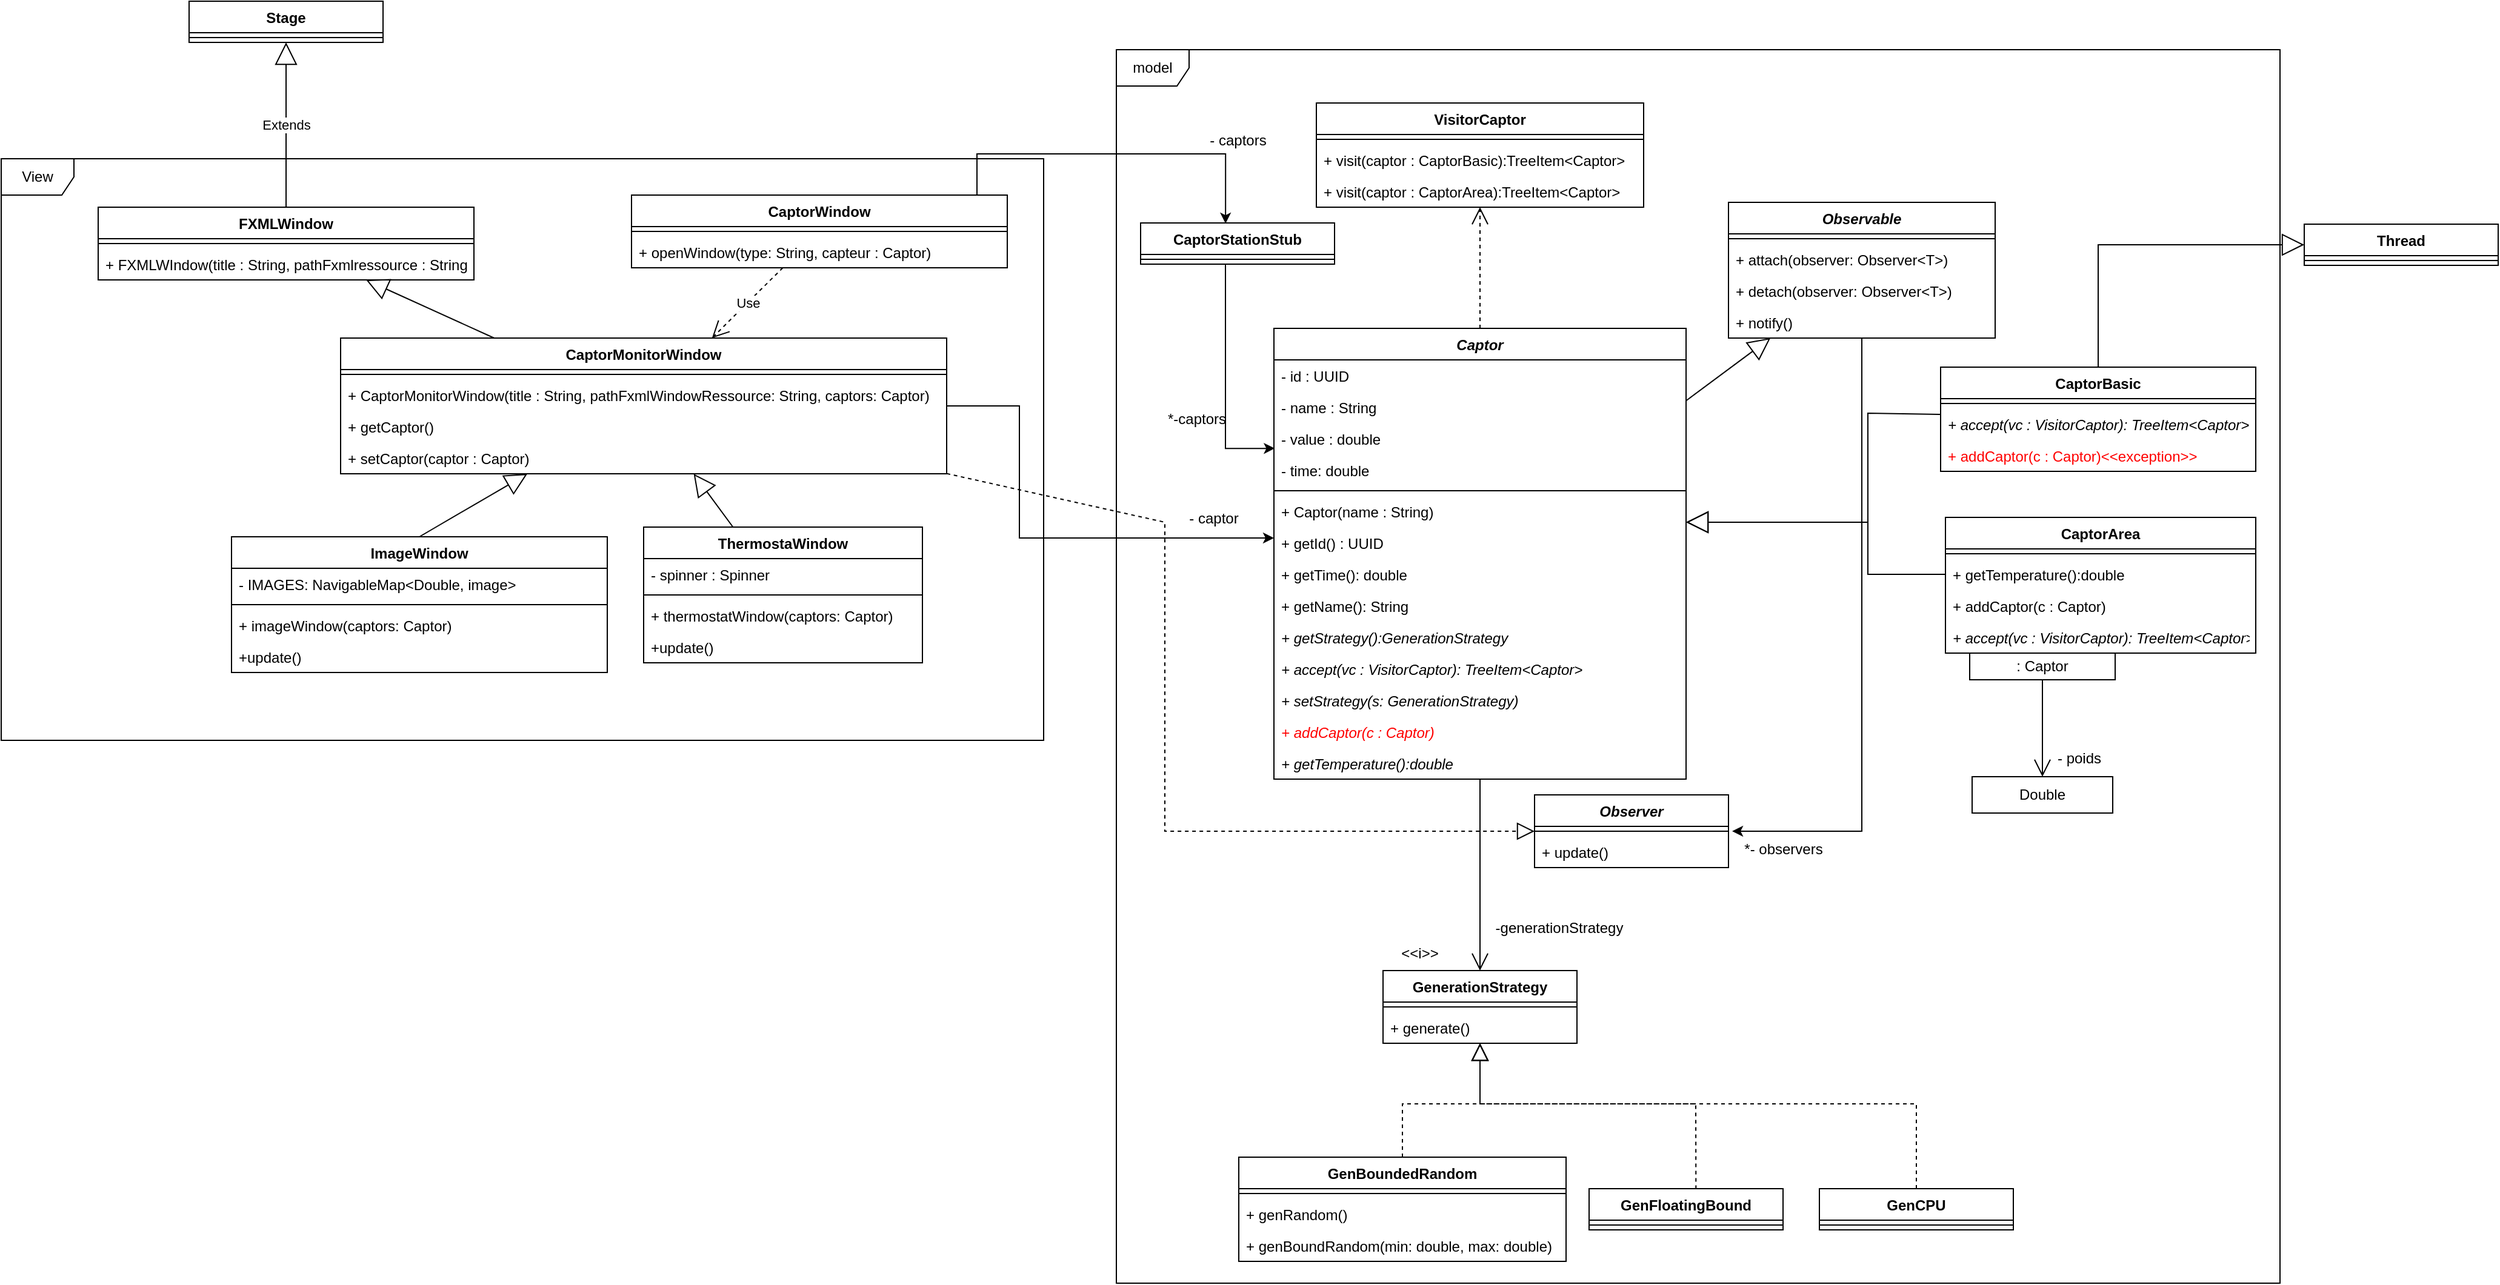 <mxfile version="20.8.5" type="device"><diagram id="obnmp1ZNnLuyj0ZMylp4" name="Page-1"><mxGraphModel dx="821" dy="1060" grid="1" gridSize="10" guides="1" tooltips="1" connect="1" arrows="1" fold="1" page="1" pageScale="1" pageWidth="827" pageHeight="1169" math="0" shadow="0"><root><mxCell id="0"/><mxCell id="1" parent="0"/><mxCell id="BDDol7FRgYRI8xDIHUHE-1" value="Captor" style="swimlane;fontStyle=3;align=center;verticalAlign=top;childLayout=stackLayout;horizontal=1;startSize=26;horizontalStack=0;resizeParent=1;resizeParentMax=0;resizeLast=0;collapsible=1;marginBottom=0;" vertex="1" parent="1"><mxGeometry x="1170" y="430" width="340" height="372" as="geometry"/></mxCell><mxCell id="BDDol7FRgYRI8xDIHUHE-2" value="- id : UUID&#xA;" style="text;strokeColor=none;fillColor=none;align=left;verticalAlign=top;spacingLeft=4;spacingRight=4;overflow=hidden;rotatable=0;points=[[0,0.5],[1,0.5]];portConstraint=eastwest;" vertex="1" parent="BDDol7FRgYRI8xDIHUHE-1"><mxGeometry y="26" width="340" height="26" as="geometry"/></mxCell><mxCell id="BDDol7FRgYRI8xDIHUHE-3" value="- name : String" style="text;strokeColor=none;fillColor=none;align=left;verticalAlign=top;spacingLeft=4;spacingRight=4;overflow=hidden;rotatable=0;points=[[0,0.5],[1,0.5]];portConstraint=eastwest;" vertex="1" parent="BDDol7FRgYRI8xDIHUHE-1"><mxGeometry y="52" width="340" height="26" as="geometry"/></mxCell><mxCell id="BDDol7FRgYRI8xDIHUHE-4" value="- value : double" style="text;strokeColor=none;fillColor=none;align=left;verticalAlign=top;spacingLeft=4;spacingRight=4;overflow=hidden;rotatable=0;points=[[0,0.5],[1,0.5]];portConstraint=eastwest;" vertex="1" parent="BDDol7FRgYRI8xDIHUHE-1"><mxGeometry y="78" width="340" height="26" as="geometry"/></mxCell><mxCell id="BDDol7FRgYRI8xDIHUHE-5" value="- time: double" style="text;strokeColor=none;fillColor=none;align=left;verticalAlign=top;spacingLeft=4;spacingRight=4;overflow=hidden;rotatable=0;points=[[0,0.5],[1,0.5]];portConstraint=eastwest;" vertex="1" parent="BDDol7FRgYRI8xDIHUHE-1"><mxGeometry y="104" width="340" height="26" as="geometry"/></mxCell><mxCell id="BDDol7FRgYRI8xDIHUHE-6" value="" style="line;strokeWidth=1;fillColor=none;align=left;verticalAlign=middle;spacingTop=-1;spacingLeft=3;spacingRight=3;rotatable=0;labelPosition=right;points=[];portConstraint=eastwest;strokeColor=inherit;" vertex="1" parent="BDDol7FRgYRI8xDIHUHE-1"><mxGeometry y="130" width="340" height="8" as="geometry"/></mxCell><mxCell id="BDDol7FRgYRI8xDIHUHE-7" value="+ Captor(name : String)" style="text;strokeColor=none;fillColor=none;align=left;verticalAlign=top;spacingLeft=4;spacingRight=4;overflow=hidden;rotatable=0;points=[[0,0.5],[1,0.5]];portConstraint=eastwest;" vertex="1" parent="BDDol7FRgYRI8xDIHUHE-1"><mxGeometry y="138" width="340" height="26" as="geometry"/></mxCell><mxCell id="BDDol7FRgYRI8xDIHUHE-8" value="+ getId() : UUID" style="text;strokeColor=none;fillColor=none;align=left;verticalAlign=top;spacingLeft=4;spacingRight=4;overflow=hidden;rotatable=0;points=[[0,0.5],[1,0.5]];portConstraint=eastwest;" vertex="1" parent="BDDol7FRgYRI8xDIHUHE-1"><mxGeometry y="164" width="340" height="26" as="geometry"/></mxCell><mxCell id="BDDol7FRgYRI8xDIHUHE-9" value="+ getTime(): double" style="text;strokeColor=none;fillColor=none;align=left;verticalAlign=top;spacingLeft=4;spacingRight=4;overflow=hidden;rotatable=0;points=[[0,0.5],[1,0.5]];portConstraint=eastwest;" vertex="1" parent="BDDol7FRgYRI8xDIHUHE-1"><mxGeometry y="190" width="340" height="26" as="geometry"/></mxCell><mxCell id="BDDol7FRgYRI8xDIHUHE-10" value="+ getName(): String" style="text;strokeColor=none;fillColor=none;align=left;verticalAlign=top;spacingLeft=4;spacingRight=4;overflow=hidden;rotatable=0;points=[[0,0.5],[1,0.5]];portConstraint=eastwest;" vertex="1" parent="BDDol7FRgYRI8xDIHUHE-1"><mxGeometry y="216" width="340" height="26" as="geometry"/></mxCell><mxCell id="BDDol7FRgYRI8xDIHUHE-11" value="+ getStrategy():GenerationStrategy" style="text;strokeColor=none;fillColor=none;align=left;verticalAlign=top;spacingLeft=4;spacingRight=4;overflow=hidden;rotatable=0;points=[[0,0.5],[1,0.5]];portConstraint=eastwest;fontStyle=2" vertex="1" parent="BDDol7FRgYRI8xDIHUHE-1"><mxGeometry y="242" width="340" height="26" as="geometry"/></mxCell><mxCell id="BDDol7FRgYRI8xDIHUHE-105" value="+ accept(vc : VisitorCaptor): TreeItem&lt;Captor&gt;" style="text;strokeColor=none;fillColor=none;align=left;verticalAlign=top;spacingLeft=4;spacingRight=4;overflow=hidden;rotatable=0;points=[[0,0.5],[1,0.5]];portConstraint=eastwest;fontStyle=2" vertex="1" parent="BDDol7FRgYRI8xDIHUHE-1"><mxGeometry y="268" width="340" height="26" as="geometry"/></mxCell><mxCell id="BDDol7FRgYRI8xDIHUHE-12" value="+ setStrategy(s: GenerationStrategy)" style="text;strokeColor=none;fillColor=none;align=left;verticalAlign=top;spacingLeft=4;spacingRight=4;overflow=hidden;rotatable=0;points=[[0,0.5],[1,0.5]];portConstraint=eastwest;fontStyle=2" vertex="1" parent="BDDol7FRgYRI8xDIHUHE-1"><mxGeometry y="294" width="340" height="26" as="geometry"/></mxCell><mxCell id="BDDol7FRgYRI8xDIHUHE-13" value="+ addCaptor(c : Captor)" style="text;strokeColor=none;fillColor=none;align=left;verticalAlign=top;spacingLeft=4;spacingRight=4;overflow=hidden;rotatable=0;points=[[0,0.5],[1,0.5]];portConstraint=eastwest;fontColor=#FF0000;fontStyle=2" vertex="1" parent="BDDol7FRgYRI8xDIHUHE-1"><mxGeometry y="320" width="340" height="26" as="geometry"/></mxCell><mxCell id="BDDol7FRgYRI8xDIHUHE-14" value="+ getTemperature():double" style="text;strokeColor=none;fillColor=none;align=left;verticalAlign=top;spacingLeft=4;spacingRight=4;overflow=hidden;rotatable=0;points=[[0,0.5],[1,0.5]];portConstraint=eastwest;fontStyle=2" vertex="1" parent="BDDol7FRgYRI8xDIHUHE-1"><mxGeometry y="346" width="340" height="26" as="geometry"/></mxCell><mxCell id="BDDol7FRgYRI8xDIHUHE-15" style="edgeStyle=orthogonalEdgeStyle;rounded=0;orthogonalLoop=1;jettySize=auto;html=1;entryX=1.019;entryY=-0.154;entryDx=0;entryDy=0;entryPerimeter=0;" edge="1" parent="1" source="BDDol7FRgYRI8xDIHUHE-16" target="BDDol7FRgYRI8xDIHUHE-51"><mxGeometry relative="1" as="geometry"/></mxCell><mxCell id="BDDol7FRgYRI8xDIHUHE-16" value="Observable" style="swimlane;fontStyle=3;align=center;verticalAlign=top;childLayout=stackLayout;horizontal=1;startSize=26;horizontalStack=0;resizeParent=1;resizeParentMax=0;resizeLast=0;collapsible=1;marginBottom=0;" vertex="1" parent="1"><mxGeometry x="1545" y="326" width="220" height="112" as="geometry"/></mxCell><mxCell id="BDDol7FRgYRI8xDIHUHE-17" value="" style="line;strokeWidth=1;fillColor=none;align=left;verticalAlign=middle;spacingTop=-1;spacingLeft=3;spacingRight=3;rotatable=0;labelPosition=right;points=[];portConstraint=eastwest;strokeColor=inherit;" vertex="1" parent="BDDol7FRgYRI8xDIHUHE-16"><mxGeometry y="26" width="220" height="8" as="geometry"/></mxCell><mxCell id="BDDol7FRgYRI8xDIHUHE-18" value="+ attach(observer: Observer&lt;T&gt;)" style="text;strokeColor=none;fillColor=none;align=left;verticalAlign=top;spacingLeft=4;spacingRight=4;overflow=hidden;rotatable=0;points=[[0,0.5],[1,0.5]];portConstraint=eastwest;" vertex="1" parent="BDDol7FRgYRI8xDIHUHE-16"><mxGeometry y="34" width="220" height="26" as="geometry"/></mxCell><mxCell id="BDDol7FRgYRI8xDIHUHE-19" value="+ detach(observer: Observer&lt;T&gt;)" style="text;strokeColor=none;fillColor=none;align=left;verticalAlign=top;spacingLeft=4;spacingRight=4;overflow=hidden;rotatable=0;points=[[0,0.5],[1,0.5]];portConstraint=eastwest;" vertex="1" parent="BDDol7FRgYRI8xDIHUHE-16"><mxGeometry y="60" width="220" height="26" as="geometry"/></mxCell><mxCell id="BDDol7FRgYRI8xDIHUHE-20" value="+ notify()" style="text;strokeColor=none;fillColor=none;align=left;verticalAlign=top;spacingLeft=4;spacingRight=4;overflow=hidden;rotatable=0;points=[[0,0.5],[1,0.5]];portConstraint=eastwest;" vertex="1" parent="BDDol7FRgYRI8xDIHUHE-16"><mxGeometry y="86" width="220" height="26" as="geometry"/></mxCell><mxCell id="BDDol7FRgYRI8xDIHUHE-21" value="View" style="shape=umlFrame;whiteSpace=wrap;html=1;" vertex="1" parent="1"><mxGeometry x="120" y="290" width="860" height="480" as="geometry"/></mxCell><mxCell id="BDDol7FRgYRI8xDIHUHE-22" value="FXMLWindow" style="swimlane;fontStyle=1;align=center;verticalAlign=top;childLayout=stackLayout;horizontal=1;startSize=26;horizontalStack=0;resizeParent=1;resizeParentMax=0;resizeLast=0;collapsible=1;marginBottom=0;" vertex="1" parent="1"><mxGeometry x="200" y="330" width="310" height="60" as="geometry"/></mxCell><mxCell id="BDDol7FRgYRI8xDIHUHE-23" value="" style="line;strokeWidth=1;fillColor=none;align=left;verticalAlign=middle;spacingTop=-1;spacingLeft=3;spacingRight=3;rotatable=0;labelPosition=right;points=[];portConstraint=eastwest;strokeColor=inherit;" vertex="1" parent="BDDol7FRgYRI8xDIHUHE-22"><mxGeometry y="26" width="310" height="8" as="geometry"/></mxCell><mxCell id="BDDol7FRgYRI8xDIHUHE-24" value="+ FXMLWIndow(title : String, pathFxmlressource : String)" style="text;strokeColor=none;fillColor=none;align=left;verticalAlign=top;spacingLeft=4;spacingRight=4;overflow=hidden;rotatable=0;points=[[0,0.5],[1,0.5]];portConstraint=eastwest;" vertex="1" parent="BDDol7FRgYRI8xDIHUHE-22"><mxGeometry y="34" width="310" height="26" as="geometry"/></mxCell><mxCell id="BDDol7FRgYRI8xDIHUHE-25" style="edgeStyle=orthogonalEdgeStyle;rounded=0;orthogonalLoop=1;jettySize=auto;html=1;" edge="1" parent="1" source="BDDol7FRgYRI8xDIHUHE-26" target="BDDol7FRgYRI8xDIHUHE-1"><mxGeometry relative="1" as="geometry"><Array as="points"><mxPoint x="960" y="494"/><mxPoint x="960" y="603"/></Array></mxGeometry></mxCell><mxCell id="BDDol7FRgYRI8xDIHUHE-26" value="CaptorMonitorWindow" style="swimlane;fontStyle=1;align=center;verticalAlign=top;childLayout=stackLayout;horizontal=1;startSize=26;horizontalStack=0;resizeParent=1;resizeParentMax=0;resizeLast=0;collapsible=1;marginBottom=0;" vertex="1" parent="1"><mxGeometry x="400" y="438" width="500" height="112" as="geometry"/></mxCell><mxCell id="BDDol7FRgYRI8xDIHUHE-27" value="" style="line;strokeWidth=1;fillColor=none;align=left;verticalAlign=middle;spacingTop=-1;spacingLeft=3;spacingRight=3;rotatable=0;labelPosition=right;points=[];portConstraint=eastwest;strokeColor=inherit;" vertex="1" parent="BDDol7FRgYRI8xDIHUHE-26"><mxGeometry y="26" width="500" height="8" as="geometry"/></mxCell><mxCell id="BDDol7FRgYRI8xDIHUHE-28" value="+ CaptorMonitorWindow(title : String, pathFxmlWindowRessource: String, captors: Captor)" style="text;strokeColor=none;fillColor=none;align=left;verticalAlign=top;spacingLeft=4;spacingRight=4;overflow=hidden;rotatable=0;points=[[0,0.5],[1,0.5]];portConstraint=eastwest;" vertex="1" parent="BDDol7FRgYRI8xDIHUHE-26"><mxGeometry y="34" width="500" height="26" as="geometry"/></mxCell><mxCell id="BDDol7FRgYRI8xDIHUHE-29" value="+ getCaptor()&#xA;" style="text;strokeColor=none;fillColor=none;align=left;verticalAlign=top;spacingLeft=4;spacingRight=4;overflow=hidden;rotatable=0;points=[[0,0.5],[1,0.5]];portConstraint=eastwest;" vertex="1" parent="BDDol7FRgYRI8xDIHUHE-26"><mxGeometry y="60" width="500" height="26" as="geometry"/></mxCell><mxCell id="BDDol7FRgYRI8xDIHUHE-30" value="+ setCaptor(captor : Captor)&#xA;" style="text;strokeColor=none;fillColor=none;align=left;verticalAlign=top;spacingLeft=4;spacingRight=4;overflow=hidden;rotatable=0;points=[[0,0.5],[1,0.5]];portConstraint=eastwest;" vertex="1" parent="BDDol7FRgYRI8xDIHUHE-26"><mxGeometry y="86" width="500" height="26" as="geometry"/></mxCell><mxCell id="BDDol7FRgYRI8xDIHUHE-32" value="ImageWindow" style="swimlane;fontStyle=1;align=center;verticalAlign=top;childLayout=stackLayout;horizontal=1;startSize=26;horizontalStack=0;resizeParent=1;resizeParentMax=0;resizeLast=0;collapsible=1;marginBottom=0;" vertex="1" parent="1"><mxGeometry x="310" y="602" width="310" height="112" as="geometry"/></mxCell><mxCell id="BDDol7FRgYRI8xDIHUHE-33" value="- IMAGES: NavigableMap&lt;Double, image&gt;" style="text;strokeColor=none;fillColor=none;align=left;verticalAlign=top;spacingLeft=4;spacingRight=4;overflow=hidden;rotatable=0;points=[[0,0.5],[1,0.5]];portConstraint=eastwest;" vertex="1" parent="BDDol7FRgYRI8xDIHUHE-32"><mxGeometry y="26" width="310" height="26" as="geometry"/></mxCell><mxCell id="BDDol7FRgYRI8xDIHUHE-34" value="" style="line;strokeWidth=1;fillColor=none;align=left;verticalAlign=middle;spacingTop=-1;spacingLeft=3;spacingRight=3;rotatable=0;labelPosition=right;points=[];portConstraint=eastwest;strokeColor=inherit;" vertex="1" parent="BDDol7FRgYRI8xDIHUHE-32"><mxGeometry y="52" width="310" height="8" as="geometry"/></mxCell><mxCell id="BDDol7FRgYRI8xDIHUHE-35" value="+ imageWindow(captors: Captor)" style="text;strokeColor=none;fillColor=none;align=left;verticalAlign=top;spacingLeft=4;spacingRight=4;overflow=hidden;rotatable=0;points=[[0,0.5],[1,0.5]];portConstraint=eastwest;" vertex="1" parent="BDDol7FRgYRI8xDIHUHE-32"><mxGeometry y="60" width="310" height="26" as="geometry"/></mxCell><mxCell id="BDDol7FRgYRI8xDIHUHE-36" value="+update()" style="text;strokeColor=none;fillColor=none;align=left;verticalAlign=top;spacingLeft=4;spacingRight=4;overflow=hidden;rotatable=0;points=[[0,0.5],[1,0.5]];portConstraint=eastwest;" vertex="1" parent="BDDol7FRgYRI8xDIHUHE-32"><mxGeometry y="86" width="310" height="26" as="geometry"/></mxCell><mxCell id="BDDol7FRgYRI8xDIHUHE-37" value="" style="endArrow=block;endSize=16;endFill=0;html=1;rounded=0;exitX=0.5;exitY=0;exitDx=0;exitDy=0;" edge="1" parent="1" source="BDDol7FRgYRI8xDIHUHE-32" target="BDDol7FRgYRI8xDIHUHE-26"><mxGeometry width="160" relative="1" as="geometry"><mxPoint x="790" y="750" as="sourcePoint"/><mxPoint x="950" y="750" as="targetPoint"/></mxGeometry></mxCell><mxCell id="BDDol7FRgYRI8xDIHUHE-38" value="ThermostaWindow" style="swimlane;fontStyle=1;align=center;verticalAlign=top;childLayout=stackLayout;horizontal=1;startSize=26;horizontalStack=0;resizeParent=1;resizeParentMax=0;resizeLast=0;collapsible=1;marginBottom=0;" vertex="1" parent="1"><mxGeometry x="650" y="594" width="230" height="112" as="geometry"/></mxCell><mxCell id="BDDol7FRgYRI8xDIHUHE-39" value="- spinner : Spinner" style="text;strokeColor=none;fillColor=none;align=left;verticalAlign=top;spacingLeft=4;spacingRight=4;overflow=hidden;rotatable=0;points=[[0,0.5],[1,0.5]];portConstraint=eastwest;" vertex="1" parent="BDDol7FRgYRI8xDIHUHE-38"><mxGeometry y="26" width="230" height="26" as="geometry"/></mxCell><mxCell id="BDDol7FRgYRI8xDIHUHE-40" value="" style="line;strokeWidth=1;fillColor=none;align=left;verticalAlign=middle;spacingTop=-1;spacingLeft=3;spacingRight=3;rotatable=0;labelPosition=right;points=[];portConstraint=eastwest;strokeColor=inherit;" vertex="1" parent="BDDol7FRgYRI8xDIHUHE-38"><mxGeometry y="52" width="230" height="8" as="geometry"/></mxCell><mxCell id="BDDol7FRgYRI8xDIHUHE-41" value="+ thermostatWindow(captors: Captor)" style="text;strokeColor=none;fillColor=none;align=left;verticalAlign=top;spacingLeft=4;spacingRight=4;overflow=hidden;rotatable=0;points=[[0,0.5],[1,0.5]];portConstraint=eastwest;" vertex="1" parent="BDDol7FRgYRI8xDIHUHE-38"><mxGeometry y="60" width="230" height="26" as="geometry"/></mxCell><mxCell id="BDDol7FRgYRI8xDIHUHE-42" value="+update()" style="text;strokeColor=none;fillColor=none;align=left;verticalAlign=top;spacingLeft=4;spacingRight=4;overflow=hidden;rotatable=0;points=[[0,0.5],[1,0.5]];portConstraint=eastwest;" vertex="1" parent="BDDol7FRgYRI8xDIHUHE-38"><mxGeometry y="86" width="230" height="26" as="geometry"/></mxCell><mxCell id="BDDol7FRgYRI8xDIHUHE-43" value="" style="endArrow=block;endSize=16;endFill=0;html=1;rounded=0;" edge="1" parent="1" source="BDDol7FRgYRI8xDIHUHE-38" target="BDDol7FRgYRI8xDIHUHE-26"><mxGeometry width="160" relative="1" as="geometry"><mxPoint x="560" y="670" as="sourcePoint"/><mxPoint x="720" y="670" as="targetPoint"/></mxGeometry></mxCell><mxCell id="BDDol7FRgYRI8xDIHUHE-44" style="edgeStyle=orthogonalEdgeStyle;rounded=0;orthogonalLoop=1;jettySize=auto;html=1;entryX=0.438;entryY=0.015;entryDx=0;entryDy=0;entryPerimeter=0;" edge="1" parent="1" source="BDDol7FRgYRI8xDIHUHE-45" target="BDDol7FRgYRI8xDIHUHE-54"><mxGeometry relative="1" as="geometry"><Array as="points"><mxPoint x="925" y="286"/><mxPoint x="1130" y="286"/></Array></mxGeometry></mxCell><mxCell id="BDDol7FRgYRI8xDIHUHE-45" value="CaptorWindow" style="swimlane;fontStyle=1;align=center;verticalAlign=top;childLayout=stackLayout;horizontal=1;startSize=26;horizontalStack=0;resizeParent=1;resizeParentMax=0;resizeLast=0;collapsible=1;marginBottom=0;" vertex="1" parent="1"><mxGeometry x="640" y="320" width="310" height="60" as="geometry"/></mxCell><mxCell id="BDDol7FRgYRI8xDIHUHE-46" value="" style="line;strokeWidth=1;fillColor=none;align=left;verticalAlign=middle;spacingTop=-1;spacingLeft=3;spacingRight=3;rotatable=0;labelPosition=right;points=[];portConstraint=eastwest;strokeColor=inherit;" vertex="1" parent="BDDol7FRgYRI8xDIHUHE-45"><mxGeometry y="26" width="310" height="8" as="geometry"/></mxCell><mxCell id="BDDol7FRgYRI8xDIHUHE-47" value="+ openWindow(type: String, capteur : Captor)" style="text;strokeColor=none;fillColor=none;align=left;verticalAlign=top;spacingLeft=4;spacingRight=4;overflow=hidden;rotatable=0;points=[[0,0.5],[1,0.5]];portConstraint=eastwest;" vertex="1" parent="BDDol7FRgYRI8xDIHUHE-45"><mxGeometry y="34" width="310" height="26" as="geometry"/></mxCell><mxCell id="BDDol7FRgYRI8xDIHUHE-48" value="" style="endArrow=block;endSize=16;endFill=0;html=1;rounded=0;" edge="1" parent="1" source="BDDol7FRgYRI8xDIHUHE-26" target="BDDol7FRgYRI8xDIHUHE-22"><mxGeometry width="160" relative="1" as="geometry"><mxPoint x="560" y="670" as="sourcePoint"/><mxPoint x="720" y="670" as="targetPoint"/></mxGeometry></mxCell><mxCell id="BDDol7FRgYRI8xDIHUHE-49" value="Observer" style="swimlane;fontStyle=3;align=center;verticalAlign=top;childLayout=stackLayout;horizontal=1;startSize=26;horizontalStack=0;resizeParent=1;resizeParentMax=0;resizeLast=0;collapsible=1;marginBottom=0;" vertex="1" parent="1"><mxGeometry x="1385" y="815" width="160" height="60" as="geometry"/></mxCell><mxCell id="BDDol7FRgYRI8xDIHUHE-50" value="" style="line;strokeWidth=1;fillColor=none;align=left;verticalAlign=middle;spacingTop=-1;spacingLeft=3;spacingRight=3;rotatable=0;labelPosition=right;points=[];portConstraint=eastwest;strokeColor=inherit;" vertex="1" parent="BDDol7FRgYRI8xDIHUHE-49"><mxGeometry y="26" width="160" height="8" as="geometry"/></mxCell><mxCell id="BDDol7FRgYRI8xDIHUHE-51" value="+ update()" style="text;strokeColor=none;fillColor=none;align=left;verticalAlign=top;spacingLeft=4;spacingRight=4;overflow=hidden;rotatable=0;points=[[0,0.5],[1,0.5]];portConstraint=eastwest;" vertex="1" parent="BDDol7FRgYRI8xDIHUHE-49"><mxGeometry y="34" width="160" height="26" as="geometry"/></mxCell><mxCell id="BDDol7FRgYRI8xDIHUHE-52" value="" style="endArrow=block;endSize=16;endFill=0;html=1;rounded=0;" edge="1" parent="1" source="BDDol7FRgYRI8xDIHUHE-1" target="BDDol7FRgYRI8xDIHUHE-16"><mxGeometry width="160" relative="1" as="geometry"><mxPoint x="1080" y="680" as="sourcePoint"/><mxPoint x="1240" y="680" as="targetPoint"/></mxGeometry></mxCell><mxCell id="BDDol7FRgYRI8xDIHUHE-53" style="edgeStyle=orthogonalEdgeStyle;rounded=0;orthogonalLoop=1;jettySize=auto;html=1;entryX=0.002;entryY=0.81;entryDx=0;entryDy=0;entryPerimeter=0;" edge="1" parent="1" source="BDDol7FRgYRI8xDIHUHE-54" target="BDDol7FRgYRI8xDIHUHE-4"><mxGeometry relative="1" as="geometry"><Array as="points"><mxPoint x="1130" y="529"/></Array></mxGeometry></mxCell><mxCell id="BDDol7FRgYRI8xDIHUHE-54" value="CaptorStationStub" style="swimlane;fontStyle=1;align=center;verticalAlign=top;childLayout=stackLayout;horizontal=1;startSize=26;horizontalStack=0;resizeParent=1;resizeParentMax=0;resizeLast=0;collapsible=1;marginBottom=0;" vertex="1" parent="1"><mxGeometry x="1060" y="343" width="160" height="34" as="geometry"/></mxCell><mxCell id="BDDol7FRgYRI8xDIHUHE-55" value="" style="line;strokeWidth=1;fillColor=none;align=left;verticalAlign=middle;spacingTop=-1;spacingLeft=3;spacingRight=3;rotatable=0;labelPosition=right;points=[];portConstraint=eastwest;strokeColor=inherit;" vertex="1" parent="BDDol7FRgYRI8xDIHUHE-54"><mxGeometry y="26" width="160" height="8" as="geometry"/></mxCell><mxCell id="BDDol7FRgYRI8xDIHUHE-56" value="*-captors" style="text;html=1;align=center;verticalAlign=middle;resizable=0;points=[];autosize=1;strokeColor=none;fillColor=none;" vertex="1" parent="1"><mxGeometry x="1071" y="490" width="70" height="30" as="geometry"/></mxCell><mxCell id="BDDol7FRgYRI8xDIHUHE-57" value="- captor" style="text;html=1;resizable=0;autosize=1;align=center;verticalAlign=middle;points=[];fillColor=none;strokeColor=none;rounded=0;" vertex="1" parent="1"><mxGeometry x="1090" y="572" width="60" height="30" as="geometry"/></mxCell><mxCell id="BDDol7FRgYRI8xDIHUHE-58" value="" style="endArrow=block;dashed=1;endFill=0;endSize=12;html=1;rounded=0;" edge="1" parent="1" source="BDDol7FRgYRI8xDIHUHE-26" target="BDDol7FRgYRI8xDIHUHE-49"><mxGeometry width="160" relative="1" as="geometry"><mxPoint x="1160" y="680" as="sourcePoint"/><mxPoint x="1320" y="680" as="targetPoint"/><Array as="points"><mxPoint x="1080" y="590"/><mxPoint x="1080" y="845"/></Array></mxGeometry></mxCell><mxCell id="BDDol7FRgYRI8xDIHUHE-59" value="*- observers" style="text;html=1;align=center;verticalAlign=middle;resizable=0;points=[];autosize=1;strokeColor=none;fillColor=none;" vertex="1" parent="1"><mxGeometry x="1545" y="845" width="90" height="30" as="geometry"/></mxCell><mxCell id="BDDol7FRgYRI8xDIHUHE-60" value="Use" style="endArrow=open;endSize=12;dashed=1;html=1;rounded=0;" edge="1" parent="1" source="BDDol7FRgYRI8xDIHUHE-45" target="BDDol7FRgYRI8xDIHUHE-26"><mxGeometry width="160" relative="1" as="geometry"><mxPoint x="730" y="670" as="sourcePoint"/><mxPoint x="890" y="670" as="targetPoint"/></mxGeometry></mxCell><mxCell id="BDDol7FRgYRI8xDIHUHE-61" value="- captors" style="text;html=1;align=center;verticalAlign=middle;resizable=0;points=[];autosize=1;strokeColor=none;fillColor=none;" vertex="1" parent="1"><mxGeometry x="1105" y="260" width="70" height="30" as="geometry"/></mxCell><mxCell id="BDDol7FRgYRI8xDIHUHE-62" value="Stage" style="swimlane;fontStyle=1;align=center;verticalAlign=top;childLayout=stackLayout;horizontal=1;startSize=26;horizontalStack=0;resizeParent=1;resizeParentMax=0;resizeLast=0;collapsible=1;marginBottom=0;" vertex="1" parent="1"><mxGeometry x="275" y="160" width="160" height="34" as="geometry"/></mxCell><mxCell id="BDDol7FRgYRI8xDIHUHE-63" value="" style="line;strokeWidth=1;fillColor=none;align=left;verticalAlign=middle;spacingTop=-1;spacingLeft=3;spacingRight=3;rotatable=0;labelPosition=right;points=[];portConstraint=eastwest;strokeColor=inherit;" vertex="1" parent="BDDol7FRgYRI8xDIHUHE-62"><mxGeometry y="26" width="160" height="8" as="geometry"/></mxCell><mxCell id="BDDol7FRgYRI8xDIHUHE-64" value="Extends" style="endArrow=block;endSize=16;endFill=0;html=1;rounded=0;" edge="1" parent="1" source="BDDol7FRgYRI8xDIHUHE-22" target="BDDol7FRgYRI8xDIHUHE-62"><mxGeometry width="160" relative="1" as="geometry"><mxPoint x="460" y="670" as="sourcePoint"/><mxPoint x="620" y="670" as="targetPoint"/></mxGeometry></mxCell><mxCell id="BDDol7FRgYRI8xDIHUHE-65" value="model" style="shape=umlFrame;whiteSpace=wrap;html=1;" vertex="1" parent="1"><mxGeometry x="1040" y="200" width="960" height="1018" as="geometry"/></mxCell><mxCell id="BDDol7FRgYRI8xDIHUHE-66" value="&amp;lt;&amp;lt;i&amp;gt;&amp;gt;" style="text;html=1;align=center;verticalAlign=middle;resizable=0;points=[];autosize=1;strokeColor=none;fillColor=none;" vertex="1" parent="1"><mxGeometry x="1265" y="931" width="50" height="30" as="geometry"/></mxCell><mxCell id="BDDol7FRgYRI8xDIHUHE-67" value="GenerationStrategy" style="swimlane;fontStyle=1;align=center;verticalAlign=top;childLayout=stackLayout;horizontal=1;startSize=26;horizontalStack=0;resizeParent=1;resizeParentMax=0;resizeLast=0;collapsible=1;marginBottom=0;" vertex="1" parent="1"><mxGeometry x="1260" y="960" width="160" height="60" as="geometry"/></mxCell><mxCell id="BDDol7FRgYRI8xDIHUHE-68" value="" style="line;strokeWidth=1;fillColor=none;align=left;verticalAlign=middle;spacingTop=-1;spacingLeft=3;spacingRight=3;rotatable=0;labelPosition=right;points=[];portConstraint=eastwest;strokeColor=inherit;" vertex="1" parent="BDDol7FRgYRI8xDIHUHE-67"><mxGeometry y="26" width="160" height="8" as="geometry"/></mxCell><mxCell id="BDDol7FRgYRI8xDIHUHE-69" value="+ generate()" style="text;strokeColor=none;fillColor=none;align=left;verticalAlign=top;spacingLeft=4;spacingRight=4;overflow=hidden;rotatable=0;points=[[0,0.5],[1,0.5]];portConstraint=eastwest;" vertex="1" parent="BDDol7FRgYRI8xDIHUHE-67"><mxGeometry y="34" width="160" height="26" as="geometry"/></mxCell><mxCell id="BDDol7FRgYRI8xDIHUHE-70" value="" style="endArrow=open;endFill=1;endSize=12;html=1;rounded=0;" edge="1" parent="1" source="BDDol7FRgYRI8xDIHUHE-14" target="BDDol7FRgYRI8xDIHUHE-67"><mxGeometry width="160" relative="1" as="geometry"><mxPoint x="930" y="870" as="sourcePoint"/><mxPoint x="1090" y="870" as="targetPoint"/><Array as="points"><mxPoint x="1340" y="840"/></Array></mxGeometry></mxCell><mxCell id="BDDol7FRgYRI8xDIHUHE-71" value="GenBoundedRandom" style="swimlane;fontStyle=1;align=center;verticalAlign=top;childLayout=stackLayout;horizontal=1;startSize=26;horizontalStack=0;resizeParent=1;resizeParentMax=0;resizeLast=0;collapsible=1;marginBottom=0;" vertex="1" parent="1"><mxGeometry x="1141" y="1114" width="270" height="86" as="geometry"/></mxCell><mxCell id="BDDol7FRgYRI8xDIHUHE-72" value="" style="line;strokeWidth=1;fillColor=none;align=left;verticalAlign=middle;spacingTop=-1;spacingLeft=3;spacingRight=3;rotatable=0;labelPosition=right;points=[];portConstraint=eastwest;strokeColor=inherit;" vertex="1" parent="BDDol7FRgYRI8xDIHUHE-71"><mxGeometry y="26" width="270" height="8" as="geometry"/></mxCell><mxCell id="BDDol7FRgYRI8xDIHUHE-73" value="+ genRandom()" style="text;strokeColor=none;fillColor=none;align=left;verticalAlign=top;spacingLeft=4;spacingRight=4;overflow=hidden;rotatable=0;points=[[0,0.5],[1,0.5]];portConstraint=eastwest;" vertex="1" parent="BDDol7FRgYRI8xDIHUHE-71"><mxGeometry y="34" width="270" height="26" as="geometry"/></mxCell><mxCell id="BDDol7FRgYRI8xDIHUHE-74" value="+ genBoundRandom(min: double, max: double)" style="text;strokeColor=none;fillColor=none;align=left;verticalAlign=top;spacingLeft=4;spacingRight=4;overflow=hidden;rotatable=0;points=[[0,0.5],[1,0.5]];portConstraint=eastwest;" vertex="1" parent="BDDol7FRgYRI8xDIHUHE-71"><mxGeometry y="60" width="270" height="26" as="geometry"/></mxCell><mxCell id="BDDol7FRgYRI8xDIHUHE-75" value="GenFloatingBound" style="swimlane;fontStyle=1;align=center;verticalAlign=top;childLayout=stackLayout;horizontal=1;startSize=26;horizontalStack=0;resizeParent=1;resizeParentMax=0;resizeLast=0;collapsible=1;marginBottom=0;" vertex="1" parent="1"><mxGeometry x="1430" y="1140" width="160" height="34" as="geometry"/></mxCell><mxCell id="BDDol7FRgYRI8xDIHUHE-76" value="" style="line;strokeWidth=1;fillColor=none;align=left;verticalAlign=middle;spacingTop=-1;spacingLeft=3;spacingRight=3;rotatable=0;labelPosition=right;points=[];portConstraint=eastwest;strokeColor=inherit;" vertex="1" parent="BDDol7FRgYRI8xDIHUHE-75"><mxGeometry y="26" width="160" height="8" as="geometry"/></mxCell><mxCell id="BDDol7FRgYRI8xDIHUHE-77" value="GenCPU" style="swimlane;fontStyle=1;align=center;verticalAlign=top;childLayout=stackLayout;horizontal=1;startSize=26;horizontalStack=0;resizeParent=1;resizeParentMax=0;resizeLast=0;collapsible=1;marginBottom=0;" vertex="1" parent="1"><mxGeometry x="1620" y="1140" width="160" height="34" as="geometry"/></mxCell><mxCell id="BDDol7FRgYRI8xDIHUHE-78" value="" style="line;strokeWidth=1;fillColor=none;align=left;verticalAlign=middle;spacingTop=-1;spacingLeft=3;spacingRight=3;rotatable=0;labelPosition=right;points=[];portConstraint=eastwest;strokeColor=inherit;" vertex="1" parent="BDDol7FRgYRI8xDIHUHE-77"><mxGeometry y="26" width="160" height="8" as="geometry"/></mxCell><mxCell id="BDDol7FRgYRI8xDIHUHE-79" value="" style="endArrow=block;dashed=1;endFill=0;endSize=12;html=1;rounded=0;" edge="1" parent="1" source="BDDol7FRgYRI8xDIHUHE-71" target="BDDol7FRgYRI8xDIHUHE-67"><mxGeometry width="160" relative="1" as="geometry"><mxPoint x="740" y="760" as="sourcePoint"/><mxPoint x="900" y="760" as="targetPoint"/><Array as="points"><mxPoint x="1276" y="1070"/><mxPoint x="1340" y="1070"/></Array></mxGeometry></mxCell><mxCell id="BDDol7FRgYRI8xDIHUHE-80" value="" style="endArrow=block;dashed=1;endFill=0;endSize=12;html=1;rounded=0;exitX=0.551;exitY=0.009;exitDx=0;exitDy=0;exitPerimeter=0;" edge="1" parent="1" source="BDDol7FRgYRI8xDIHUHE-75" target="BDDol7FRgYRI8xDIHUHE-67"><mxGeometry width="160" relative="1" as="geometry"><mxPoint x="940" y="1037.0" as="sourcePoint"/><mxPoint x="1033.2" y="1081.248" as="targetPoint"/><Array as="points"><mxPoint x="1518" y="1070"/><mxPoint x="1340" y="1070"/></Array></mxGeometry></mxCell><mxCell id="BDDol7FRgYRI8xDIHUHE-81" value="" style="endArrow=block;dashed=1;endFill=0;endSize=12;html=1;rounded=0;" edge="1" parent="1" source="BDDol7FRgYRI8xDIHUHE-77" target="BDDol7FRgYRI8xDIHUHE-67"><mxGeometry width="160" relative="1" as="geometry"><mxPoint x="890" y="1137" as="sourcePoint"/><mxPoint x="1030" y="1080" as="targetPoint"/><Array as="points"><mxPoint x="1700" y="1070"/><mxPoint x="1340" y="1070"/></Array></mxGeometry></mxCell><mxCell id="BDDol7FRgYRI8xDIHUHE-82" value="-generationStrategy" style="text;html=1;align=center;verticalAlign=middle;resizable=0;points=[];autosize=1;strokeColor=none;fillColor=none;" vertex="1" parent="1"><mxGeometry x="1340" y="910" width="130" height="30" as="geometry"/></mxCell><mxCell id="BDDol7FRgYRI8xDIHUHE-83" value="" style="endArrow=block;endSize=16;endFill=0;html=1;rounded=0;entryX=1;entryY=0.846;entryDx=0;entryDy=0;entryPerimeter=0;exitX=-0.002;exitY=0.192;exitDx=0;exitDy=0;exitPerimeter=0;" edge="1" parent="1" target="BDDol7FRgYRI8xDIHUHE-7" source="BDDol7FRgYRI8xDIHUHE-111"><mxGeometry width="160" relative="1" as="geometry"><mxPoint x="1730" y="510" as="sourcePoint"/><mxPoint x="1210" y="720" as="targetPoint"/><Array as="points"><mxPoint x="1660" y="500"/><mxPoint x="1660" y="590"/></Array></mxGeometry></mxCell><mxCell id="BDDol7FRgYRI8xDIHUHE-84" value="CaptorBasic" style="swimlane;fontStyle=1;align=center;verticalAlign=top;childLayout=stackLayout;horizontal=1;startSize=26;horizontalStack=0;resizeParent=1;resizeParentMax=0;resizeLast=0;collapsible=1;marginBottom=0;" vertex="1" parent="1"><mxGeometry x="1720" y="462" width="260" height="86" as="geometry"/></mxCell><mxCell id="BDDol7FRgYRI8xDIHUHE-85" value="" style="line;strokeWidth=1;fillColor=none;align=left;verticalAlign=middle;spacingTop=-1;spacingLeft=3;spacingRight=3;rotatable=0;labelPosition=right;points=[];portConstraint=eastwest;strokeColor=inherit;" vertex="1" parent="BDDol7FRgYRI8xDIHUHE-84"><mxGeometry y="26" width="260" height="8" as="geometry"/></mxCell><mxCell id="BDDol7FRgYRI8xDIHUHE-111" value="+ accept(vc : VisitorCaptor): TreeItem&lt;Captor&gt;" style="text;strokeColor=none;fillColor=none;align=left;verticalAlign=top;spacingLeft=4;spacingRight=4;overflow=hidden;rotatable=0;points=[[0,0.5],[1,0.5]];portConstraint=eastwest;fontStyle=2" vertex="1" parent="BDDol7FRgYRI8xDIHUHE-84"><mxGeometry y="34" width="260" height="26" as="geometry"/></mxCell><mxCell id="BDDol7FRgYRI8xDIHUHE-86" value="+ addCaptor(c : Captor)&lt;&lt;exception&gt;&gt;" style="text;strokeColor=none;fillColor=none;align=left;verticalAlign=top;spacingLeft=4;spacingRight=4;overflow=hidden;rotatable=0;points=[[0,0.5],[1,0.5]];portConstraint=eastwest;fontColor=#FF0000;" vertex="1" parent="BDDol7FRgYRI8xDIHUHE-84"><mxGeometry y="60" width="260" height="26" as="geometry"/></mxCell><mxCell id="BDDol7FRgYRI8xDIHUHE-87" value="CaptorArea" style="swimlane;fontStyle=1;align=center;verticalAlign=top;childLayout=stackLayout;horizontal=1;startSize=26;horizontalStack=0;resizeParent=1;resizeParentMax=0;resizeLast=0;collapsible=1;marginBottom=0;" vertex="1" parent="1"><mxGeometry x="1724" y="586" width="256" height="112" as="geometry"/></mxCell><mxCell id="BDDol7FRgYRI8xDIHUHE-88" value="" style="line;strokeWidth=1;fillColor=none;align=left;verticalAlign=middle;spacingTop=-1;spacingLeft=3;spacingRight=3;rotatable=0;labelPosition=right;points=[];portConstraint=eastwest;strokeColor=inherit;" vertex="1" parent="BDDol7FRgYRI8xDIHUHE-87"><mxGeometry y="26" width="256" height="8" as="geometry"/></mxCell><mxCell id="BDDol7FRgYRI8xDIHUHE-89" value="+ getTemperature():double" style="text;strokeColor=none;fillColor=none;align=left;verticalAlign=top;spacingLeft=4;spacingRight=4;overflow=hidden;rotatable=0;points=[[0,0.5],[1,0.5]];portConstraint=eastwest;" vertex="1" parent="BDDol7FRgYRI8xDIHUHE-87"><mxGeometry y="34" width="256" height="26" as="geometry"/></mxCell><mxCell id="BDDol7FRgYRI8xDIHUHE-90" value="+ addCaptor(c : Captor)" style="text;strokeColor=none;fillColor=none;align=left;verticalAlign=top;spacingLeft=4;spacingRight=4;overflow=hidden;rotatable=0;points=[[0,0.5],[1,0.5]];portConstraint=eastwest;" vertex="1" parent="BDDol7FRgYRI8xDIHUHE-87"><mxGeometry y="60" width="256" height="26" as="geometry"/></mxCell><mxCell id="BDDol7FRgYRI8xDIHUHE-112" value="+ accept(vc : VisitorCaptor): TreeItem&lt;Captor&gt;" style="text;strokeColor=none;fillColor=none;align=left;verticalAlign=top;spacingLeft=4;spacingRight=4;overflow=hidden;rotatable=0;points=[[0,0.5],[1,0.5]];portConstraint=eastwest;fontStyle=2" vertex="1" parent="BDDol7FRgYRI8xDIHUHE-87"><mxGeometry y="86" width="256" height="26" as="geometry"/></mxCell><mxCell id="BDDol7FRgYRI8xDIHUHE-91" value="" style="endArrow=block;endSize=16;endFill=0;html=1;rounded=0;exitX=0;exitY=0.5;exitDx=0;exitDy=0;" edge="1" parent="1" source="BDDol7FRgYRI8xDIHUHE-89"><mxGeometry width="160" relative="1" as="geometry"><mxPoint x="1740" y="520" as="sourcePoint"/><mxPoint x="1510" y="590" as="targetPoint"/><Array as="points"><mxPoint x="1660" y="633"/><mxPoint x="1660" y="590"/></Array></mxGeometry></mxCell><mxCell id="BDDol7FRgYRI8xDIHUHE-92" value="Thread" style="swimlane;fontStyle=1;align=center;verticalAlign=top;childLayout=stackLayout;horizontal=1;startSize=26;horizontalStack=0;resizeParent=1;resizeParentMax=0;resizeLast=0;collapsible=1;marginBottom=0;fontColor=#000000;" vertex="1" parent="1"><mxGeometry x="2020" y="344" width="160" height="34" as="geometry"/></mxCell><mxCell id="BDDol7FRgYRI8xDIHUHE-93" value="" style="line;strokeWidth=1;fillColor=none;align=left;verticalAlign=middle;spacingTop=-1;spacingLeft=3;spacingRight=3;rotatable=0;labelPosition=right;points=[];portConstraint=eastwest;strokeColor=inherit;fontColor=#FF0000;" vertex="1" parent="BDDol7FRgYRI8xDIHUHE-92"><mxGeometry y="26" width="160" height="8" as="geometry"/></mxCell><mxCell id="BDDol7FRgYRI8xDIHUHE-94" value="" style="endArrow=block;endSize=16;endFill=0;html=1;rounded=0;fontColor=#000000;entryX=0;entryY=0.5;entryDx=0;entryDy=0;" edge="1" parent="1" source="BDDol7FRgYRI8xDIHUHE-84" target="BDDol7FRgYRI8xDIHUHE-92"><mxGeometry width="160" relative="1" as="geometry"><mxPoint x="1630" y="590" as="sourcePoint"/><mxPoint x="1790" y="590" as="targetPoint"/><Array as="points"><mxPoint x="1850" y="361"/></Array></mxGeometry></mxCell><mxCell id="BDDol7FRgYRI8xDIHUHE-95" value=": Captor" style="rounded=0;whiteSpace=wrap;html=1;fontColor=#000000;" vertex="1" parent="1"><mxGeometry x="1744" y="698" width="120" height="22" as="geometry"/></mxCell><mxCell id="BDDol7FRgYRI8xDIHUHE-96" value="Double" style="rounded=0;whiteSpace=wrap;html=1;fontColor=#000000;" vertex="1" parent="1"><mxGeometry x="1746" y="800" width="116" height="30" as="geometry"/></mxCell><mxCell id="BDDol7FRgYRI8xDIHUHE-97" value="" style="endArrow=open;endFill=1;endSize=12;html=1;rounded=0;fontColor=#000000;exitX=0.5;exitY=1;exitDx=0;exitDy=0;" edge="1" parent="1" source="BDDol7FRgYRI8xDIHUHE-95" target="BDDol7FRgYRI8xDIHUHE-96"><mxGeometry width="160" relative="1" as="geometry"><mxPoint x="1660" y="710" as="sourcePoint"/><mxPoint x="1820" y="710" as="targetPoint"/></mxGeometry></mxCell><mxCell id="BDDol7FRgYRI8xDIHUHE-98" value="- poids" style="text;html=1;align=center;verticalAlign=middle;resizable=0;points=[];autosize=1;strokeColor=none;fillColor=none;fontColor=#000000;" vertex="1" parent="1"><mxGeometry x="1804" y="770" width="60" height="30" as="geometry"/></mxCell><mxCell id="BDDol7FRgYRI8xDIHUHE-99" value="VisitorCaptor" style="swimlane;fontStyle=1;align=center;verticalAlign=top;childLayout=stackLayout;horizontal=1;startSize=26;horizontalStack=0;resizeParent=1;resizeParentMax=0;resizeLast=0;collapsible=1;marginBottom=0;" vertex="1" parent="1"><mxGeometry x="1205" y="244" width="270" height="86" as="geometry"/></mxCell><mxCell id="BDDol7FRgYRI8xDIHUHE-100" value="" style="line;strokeWidth=1;fillColor=none;align=left;verticalAlign=middle;spacingTop=-1;spacingLeft=3;spacingRight=3;rotatable=0;labelPosition=right;points=[];portConstraint=eastwest;strokeColor=inherit;" vertex="1" parent="BDDol7FRgYRI8xDIHUHE-99"><mxGeometry y="26" width="270" height="8" as="geometry"/></mxCell><mxCell id="BDDol7FRgYRI8xDIHUHE-101" value="+ visit(captor : CaptorBasic):TreeItem&lt;Captor&gt;&#xA;" style="text;strokeColor=none;fillColor=none;align=left;verticalAlign=top;spacingLeft=4;spacingRight=4;overflow=hidden;rotatable=0;points=[[0,0.5],[1,0.5]];portConstraint=eastwest;" vertex="1" parent="BDDol7FRgYRI8xDIHUHE-99"><mxGeometry y="34" width="270" height="26" as="geometry"/></mxCell><mxCell id="BDDol7FRgYRI8xDIHUHE-102" value="+ visit(captor : CaptorArea):TreeItem&lt;Captor&gt;&#xA;" style="text;strokeColor=none;fillColor=none;align=left;verticalAlign=top;spacingLeft=4;spacingRight=4;overflow=hidden;rotatable=0;points=[[0,0.5],[1,0.5]];portConstraint=eastwest;" vertex="1" parent="BDDol7FRgYRI8xDIHUHE-99"><mxGeometry y="60" width="270" height="26" as="geometry"/></mxCell><mxCell id="BDDol7FRgYRI8xDIHUHE-106" value="" style="endArrow=open;endSize=12;dashed=1;html=1;rounded=0;exitX=0.5;exitY=0;exitDx=0;exitDy=0;" edge="1" parent="1" source="BDDol7FRgYRI8xDIHUHE-1" target="BDDol7FRgYRI8xDIHUHE-99"><mxGeometry width="160" relative="1" as="geometry"><mxPoint x="1070" y="510" as="sourcePoint"/><mxPoint x="1230" y="510" as="targetPoint"/></mxGeometry></mxCell></root></mxGraphModel></diagram></mxfile>